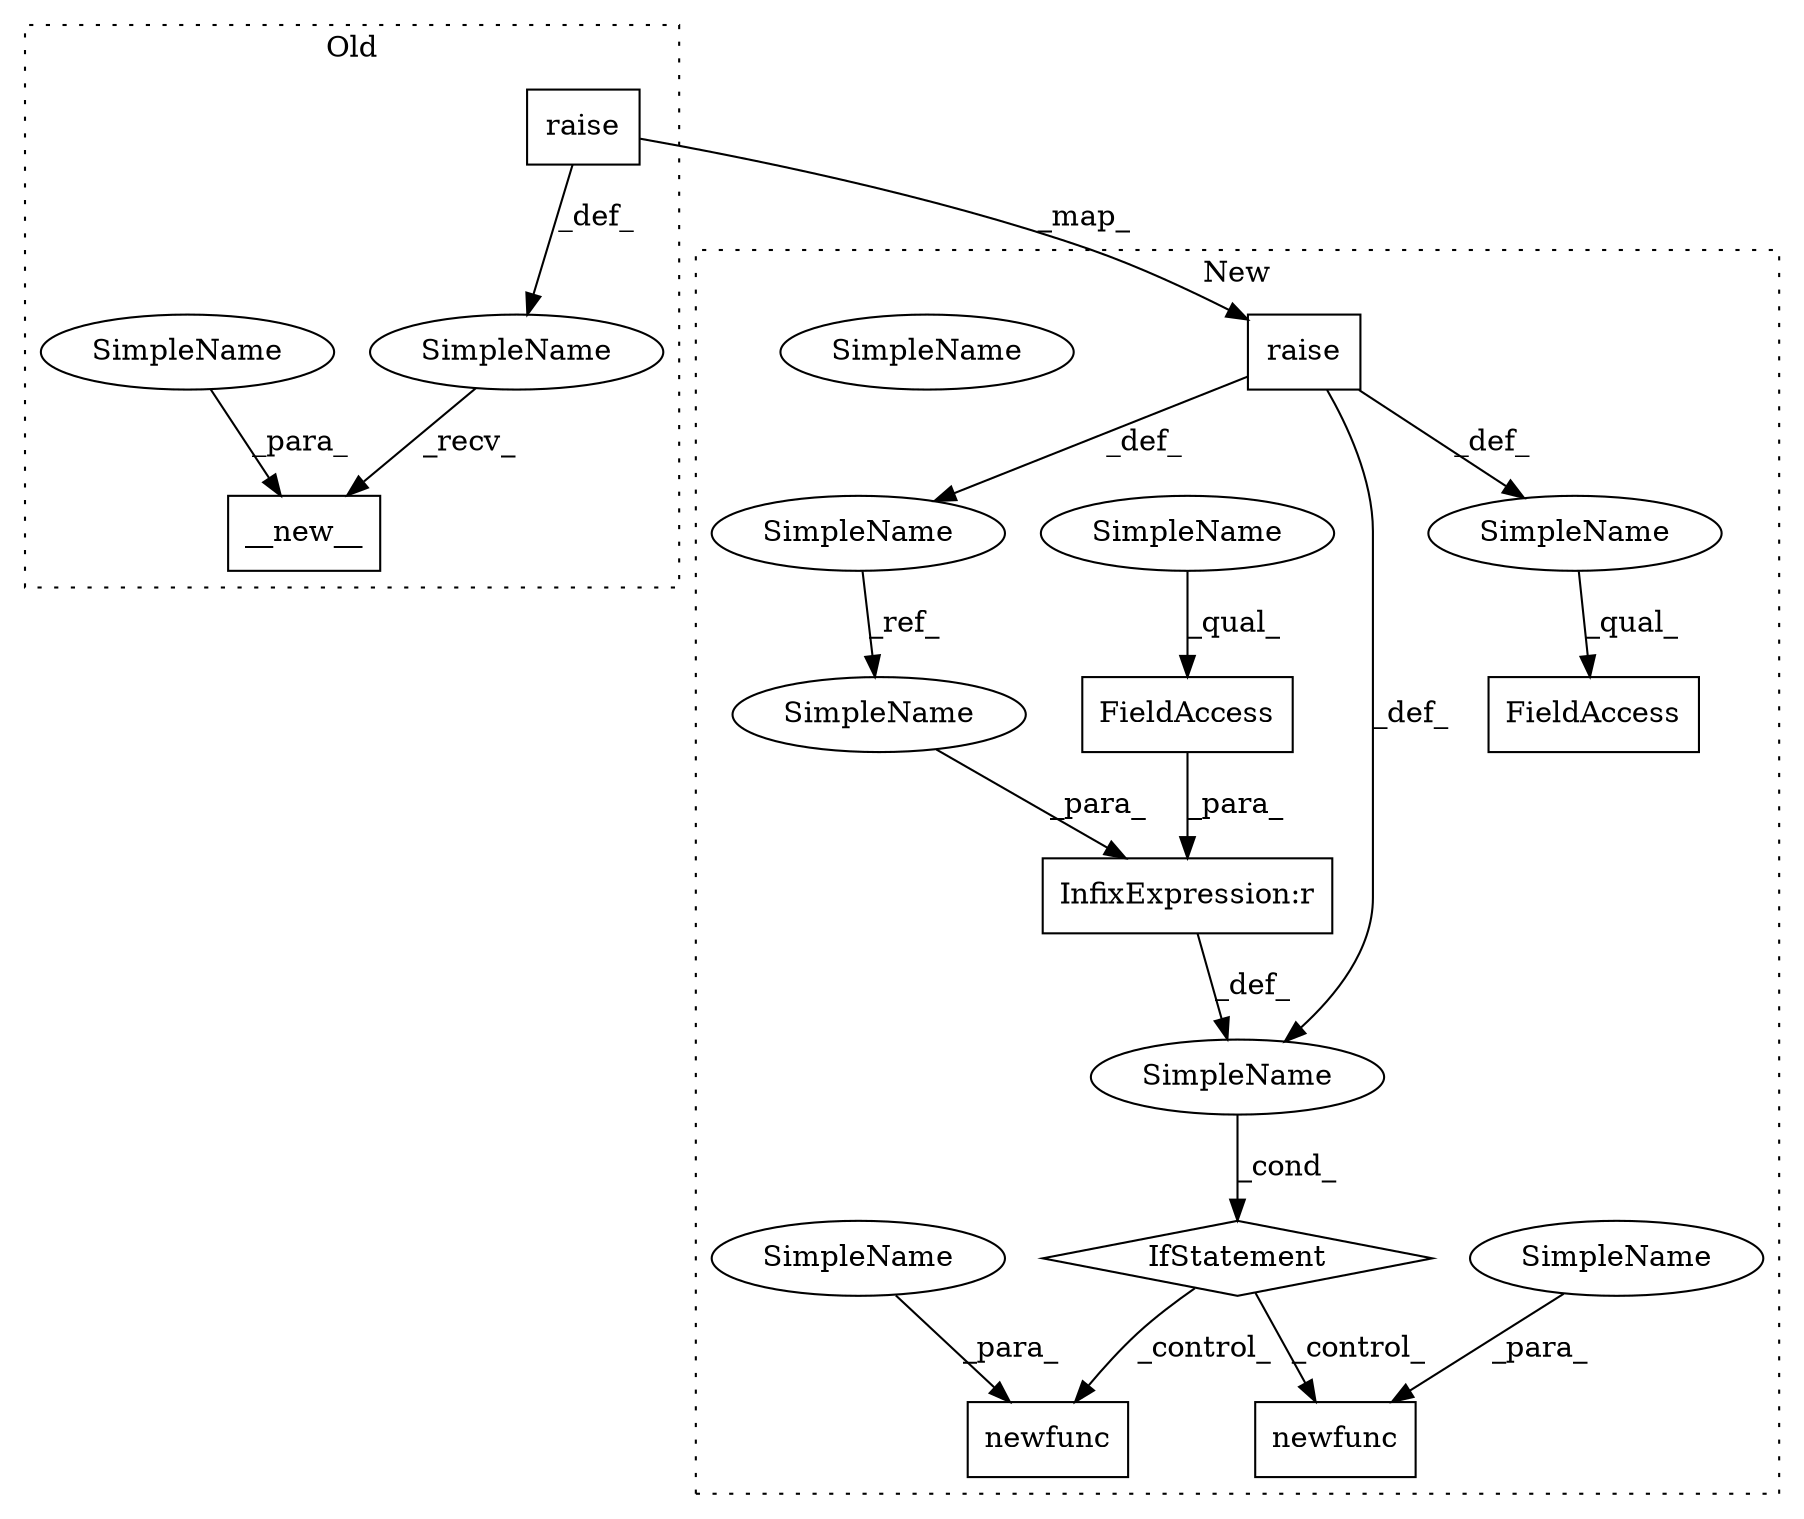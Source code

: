 digraph G {
subgraph cluster0 {
1 [label="raise" a="32" s="1579,1594" l="6,1" shape="box"];
5 [label="SimpleName" a="42" s="" l="" shape="ellipse"];
6 [label="__new__" a="32" s="1596,1616" l="8,1" shape="box"];
15 [label="SimpleName" a="42" s="1604" l="3" shape="ellipse"];
label = "Old";
style="dotted";
}
subgraph cluster1 {
2 [label="raise" a="32" s="1799,1814" l="6,1" shape="box"];
3 [label="SimpleName" a="42" s="1791" l="7" shape="ellipse"];
4 [label="InfixExpression:r" a="27" s="1840" l="4" shape="box"];
7 [label="SimpleName" a="42" s="" l="" shape="ellipse"];
8 [label="newfunc" a="32" s="1906,1926" l="8,1" shape="box"];
9 [label="FieldAccess" a="22" s="1844" l="14" shape="box"];
10 [label="SimpleName" a="42" s="1844" l="6" shape="ellipse"];
11 [label="newfunc" a="32" s="1870,1881" l="8,1" shape="box"];
12 [label="IfStatement" a="25" s="1829,1858" l="4,2" shape="diamond"];
13 [label="SimpleName" a="42" s="" l="" shape="ellipse"];
14 [label="FieldAccess" a="22" s="1799" l="24" shape="box"];
16 [label="SimpleName" a="42" s="1844" l="6" shape="ellipse"];
17 [label="SimpleName" a="42" s="1833" l="7" shape="ellipse"];
18 [label="SimpleName" a="42" s="1914" l="3" shape="ellipse"];
19 [label="SimpleName" a="42" s="1878" l="3" shape="ellipse"];
label = "New";
style="dotted";
}
1 -> 2 [label="_map_"];
1 -> 5 [label="_def_"];
2 -> 7 [label="_def_"];
2 -> 3 [label="_def_"];
2 -> 13 [label="_def_"];
3 -> 17 [label="_ref_"];
4 -> 7 [label="_def_"];
5 -> 6 [label="_recv_"];
7 -> 12 [label="_cond_"];
9 -> 4 [label="_para_"];
12 -> 8 [label="_control_"];
12 -> 11 [label="_control_"];
13 -> 14 [label="_qual_"];
15 -> 6 [label="_para_"];
16 -> 9 [label="_qual_"];
17 -> 4 [label="_para_"];
18 -> 8 [label="_para_"];
19 -> 11 [label="_para_"];
}